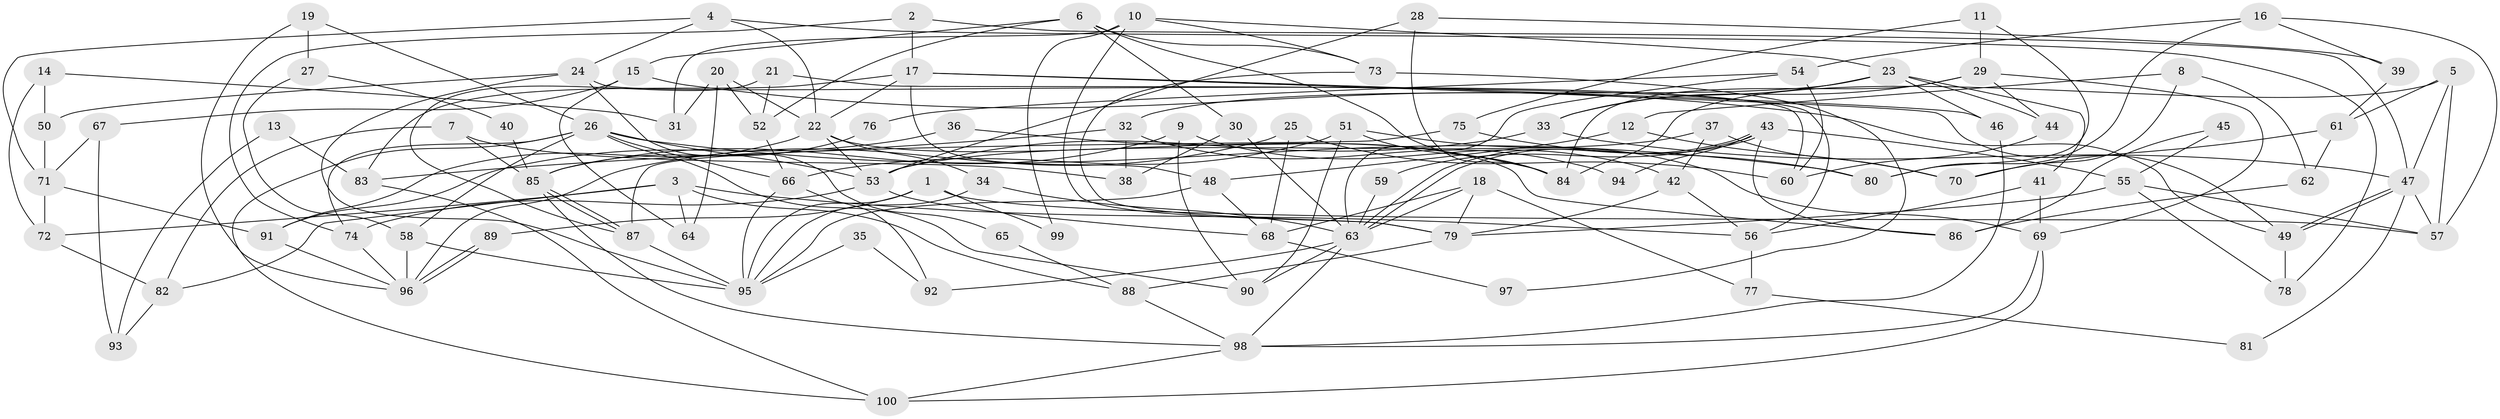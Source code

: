// Generated by graph-tools (version 1.1) at 2025/11/02/21/25 10:11:14]
// undirected, 100 vertices, 200 edges
graph export_dot {
graph [start="1"]
  node [color=gray90,style=filled];
  1;
  2;
  3;
  4;
  5;
  6;
  7;
  8;
  9;
  10;
  11;
  12;
  13;
  14;
  15;
  16;
  17;
  18;
  19;
  20;
  21;
  22;
  23;
  24;
  25;
  26;
  27;
  28;
  29;
  30;
  31;
  32;
  33;
  34;
  35;
  36;
  37;
  38;
  39;
  40;
  41;
  42;
  43;
  44;
  45;
  46;
  47;
  48;
  49;
  50;
  51;
  52;
  53;
  54;
  55;
  56;
  57;
  58;
  59;
  60;
  61;
  62;
  63;
  64;
  65;
  66;
  67;
  68;
  69;
  70;
  71;
  72;
  73;
  74;
  75;
  76;
  77;
  78;
  79;
  80;
  81;
  82;
  83;
  84;
  85;
  86;
  87;
  88;
  89;
  90;
  91;
  92;
  93;
  94;
  95;
  96;
  97;
  98;
  99;
  100;
  1 -- 95;
  1 -- 57;
  1 -- 89;
  1 -- 99;
  2 -- 17;
  2 -- 74;
  2 -- 47;
  3 -- 72;
  3 -- 88;
  3 -- 56;
  3 -- 64;
  3 -- 82;
  4 -- 22;
  4 -- 71;
  4 -- 24;
  4 -- 78;
  5 -- 84;
  5 -- 47;
  5 -- 57;
  5 -- 61;
  6 -- 15;
  6 -- 84;
  6 -- 30;
  6 -- 52;
  6 -- 73;
  7 -- 38;
  7 -- 85;
  7 -- 82;
  8 -- 62;
  8 -- 12;
  8 -- 70;
  9 -- 90;
  9 -- 85;
  9 -- 42;
  10 -- 79;
  10 -- 23;
  10 -- 31;
  10 -- 73;
  10 -- 99;
  11 -- 75;
  11 -- 80;
  11 -- 29;
  12 -- 48;
  12 -- 70;
  13 -- 83;
  13 -- 93;
  14 -- 72;
  14 -- 31;
  14 -- 50;
  15 -- 64;
  15 -- 49;
  15 -- 67;
  16 -- 54;
  16 -- 57;
  16 -- 39;
  16 -- 80;
  17 -- 48;
  17 -- 46;
  17 -- 22;
  17 -- 49;
  17 -- 83;
  18 -- 79;
  18 -- 63;
  18 -- 68;
  18 -- 77;
  19 -- 26;
  19 -- 96;
  19 -- 27;
  20 -- 22;
  20 -- 52;
  20 -- 31;
  20 -- 64;
  21 -- 56;
  21 -- 87;
  21 -- 52;
  22 -- 34;
  22 -- 53;
  22 -- 86;
  22 -- 91;
  23 -- 33;
  23 -- 44;
  23 -- 32;
  23 -- 41;
  23 -- 46;
  24 -- 95;
  24 -- 50;
  24 -- 60;
  24 -- 65;
  25 -- 96;
  25 -- 68;
  25 -- 60;
  26 -- 53;
  26 -- 66;
  26 -- 58;
  26 -- 74;
  26 -- 80;
  26 -- 90;
  26 -- 100;
  27 -- 58;
  27 -- 40;
  28 -- 53;
  28 -- 39;
  28 -- 84;
  29 -- 84;
  29 -- 33;
  29 -- 44;
  29 -- 69;
  30 -- 63;
  30 -- 38;
  32 -- 83;
  32 -- 38;
  32 -- 94;
  33 -- 47;
  33 -- 53;
  34 -- 63;
  34 -- 95;
  35 -- 92;
  35 -- 95;
  36 -- 84;
  36 -- 91;
  37 -- 42;
  37 -- 53;
  37 -- 70;
  39 -- 61;
  40 -- 85;
  41 -- 56;
  41 -- 69;
  42 -- 79;
  42 -- 56;
  43 -- 63;
  43 -- 63;
  43 -- 55;
  43 -- 59;
  43 -- 86;
  43 -- 94;
  44 -- 60;
  45 -- 86;
  45 -- 55;
  46 -- 98;
  47 -- 49;
  47 -- 49;
  47 -- 57;
  47 -- 81;
  48 -- 68;
  48 -- 95;
  49 -- 78;
  50 -- 71;
  51 -- 90;
  51 -- 69;
  51 -- 66;
  51 -- 84;
  52 -- 66;
  53 -- 68;
  53 -- 74;
  54 -- 60;
  54 -- 63;
  54 -- 76;
  55 -- 78;
  55 -- 57;
  55 -- 79;
  56 -- 77;
  58 -- 96;
  58 -- 95;
  59 -- 63;
  61 -- 70;
  61 -- 62;
  62 -- 86;
  63 -- 98;
  63 -- 90;
  63 -- 92;
  65 -- 88;
  66 -- 92;
  66 -- 95;
  67 -- 71;
  67 -- 93;
  68 -- 97;
  69 -- 98;
  69 -- 100;
  71 -- 91;
  71 -- 72;
  72 -- 82;
  73 -- 79;
  73 -- 97;
  74 -- 96;
  75 -- 80;
  75 -- 87;
  76 -- 85;
  77 -- 81;
  79 -- 88;
  82 -- 93;
  83 -- 100;
  85 -- 98;
  85 -- 87;
  85 -- 87;
  87 -- 95;
  88 -- 98;
  89 -- 96;
  89 -- 96;
  91 -- 96;
  98 -- 100;
}
